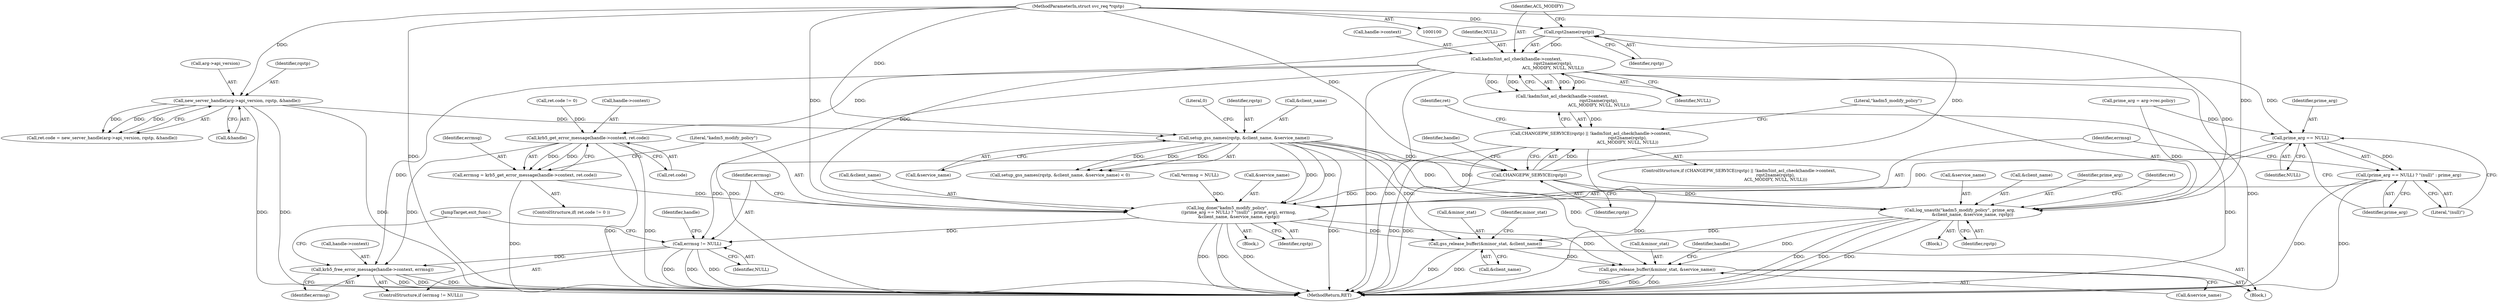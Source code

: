 digraph "0_krb5_83ed75feba32e46f736fcce0d96a0445f29b96c2_15@pointer" {
"1000186" [label="(Call,rqst2name(rqstp))"];
"1000179" [label="(Call,CHANGEPW_SERVICE(rqstp))"];
"1000156" [label="(Call,setup_gss_names(rqstp, &client_name, &service_name))"];
"1000129" [label="(Call,new_server_handle(arg->api_version, rqstp, &handle))"];
"1000102" [label="(MethodParameterIn,struct svc_req *rqstp)"];
"1000182" [label="(Call,kadm5int_acl_check(handle->context,\n                                                       rqst2name(rqstp),\n                                                       ACL_MODIFY, NULL, NULL))"];
"1000181" [label="(Call,!kadm5int_acl_check(handle->context,\n                                                       rqst2name(rqstp),\n                                                       ACL_MODIFY, NULL, NULL))"];
"1000178" [label="(Call,CHANGEPW_SERVICE(rqstp) || !kadm5int_acl_check(handle->context,\n                                                       rqst2name(rqstp),\n                                                       ACL_MODIFY, NULL, NULL))"];
"1000230" [label="(Call,krb5_get_error_message(handle->context, ret.code))"];
"1000228" [label="(Call,errmsg = krb5_get_error_message(handle->context, ret.code))"];
"1000237" [label="(Call,log_done(\"kadm5_modify_policy\",\n                 ((prime_arg == NULL) ? \"(null)\" : prime_arg), errmsg,\n                 &client_name, &service_name, rqstp))"];
"1000252" [label="(Call,errmsg != NULL)"];
"1000255" [label="(Call,krb5_free_error_message(handle->context, errmsg))"];
"1000261" [label="(Call,gss_release_buffer(&minor_stat, &client_name))"];
"1000266" [label="(Call,gss_release_buffer(&minor_stat, &service_name))"];
"1000240" [label="(Call,prime_arg == NULL)"];
"1000239" [label="(Call,(prime_arg == NULL) ? \"(null)\" : prime_arg)"];
"1000192" [label="(Call,log_unauth(\"kadm5_modify_policy\", prime_arg,\n                   &client_name, &service_name, rqstp))"];
"1000191" [label="(Block,)"];
"1000197" [label="(Call,&service_name)"];
"1000177" [label="(ControlStructure,if (CHANGEPW_SERVICE(rqstp) || !kadm5int_acl_check(handle->context,\n                                                       rqst2name(rqstp),\n                                                       ACL_MODIFY, NULL, NULL)))"];
"1000260" [label="(JumpTarget,exit_func:)"];
"1000241" [label="(Identifier,prime_arg)"];
"1000243" [label="(Literal,\"(null)\")"];
"1000254" [label="(Identifier,NULL)"];
"1000276" [label="(MethodReturn,RET)"];
"1000231" [label="(Call,handle->context)"];
"1000242" [label="(Identifier,NULL)"];
"1000230" [label="(Call,krb5_get_error_message(handle->context, ret.code))"];
"1000223" [label="(Call,ret.code != 0)"];
"1000229" [label="(Identifier,errmsg)"];
"1000183" [label="(Call,handle->context)"];
"1000237" [label="(Call,log_done(\"kadm5_modify_policy\",\n                 ((prime_arg == NULL) ? \"(null)\" : prime_arg), errmsg,\n                 &client_name, &service_name, rqstp))"];
"1000269" [label="(Call,&service_name)"];
"1000251" [label="(ControlStructure,if (errmsg != NULL))"];
"1000245" [label="(Identifier,errmsg)"];
"1000195" [label="(Call,&client_name)"];
"1000179" [label="(Call,CHANGEPW_SERVICE(rqstp))"];
"1000170" [label="(Call,prime_arg = arg->rec.policy)"];
"1000222" [label="(ControlStructure,if( ret.code != 0 ))"];
"1000180" [label="(Identifier,rqstp)"];
"1000194" [label="(Identifier,prime_arg)"];
"1000256" [label="(Call,handle->context)"];
"1000192" [label="(Call,log_unauth(\"kadm5_modify_policy\", prime_arg,\n                   &client_name, &service_name, rqstp))"];
"1000266" [label="(Call,gss_release_buffer(&minor_stat, &service_name))"];
"1000160" [label="(Call,&service_name)"];
"1000187" [label="(Identifier,rqstp)"];
"1000125" [label="(Call,ret.code = new_server_handle(arg->api_version, rqstp, &handle))"];
"1000206" [label="(Block,)"];
"1000248" [label="(Call,&service_name)"];
"1000252" [label="(Call,errmsg != NULL)"];
"1000158" [label="(Call,&client_name)"];
"1000262" [label="(Call,&minor_stat)"];
"1000133" [label="(Identifier,rqstp)"];
"1000209" [label="(Identifier,ret)"];
"1000186" [label="(Call,rqst2name(rqstp))"];
"1000103" [label="(Block,)"];
"1000181" [label="(Call,!kadm5int_acl_check(handle->context,\n                                                       rqst2name(rqstp),\n                                                       ACL_MODIFY, NULL, NULL))"];
"1000193" [label="(Literal,\"kadm5_modify_policy\")"];
"1000244" [label="(Identifier,prime_arg)"];
"1000253" [label="(Identifier,errmsg)"];
"1000178" [label="(Call,CHANGEPW_SERVICE(rqstp) || !kadm5int_acl_check(handle->context,\n                                                       rqst2name(rqstp),\n                                                       ACL_MODIFY, NULL, NULL))"];
"1000264" [label="(Call,&client_name)"];
"1000190" [label="(Identifier,NULL)"];
"1000199" [label="(Identifier,rqstp)"];
"1000267" [label="(Call,&minor_stat)"];
"1000246" [label="(Call,&client_name)"];
"1000261" [label="(Call,gss_release_buffer(&minor_stat, &client_name))"];
"1000129" [label="(Call,new_server_handle(arg->api_version, rqstp, &handle))"];
"1000240" [label="(Call,prime_arg == NULL)"];
"1000162" [label="(Literal,0)"];
"1000202" [label="(Identifier,ret)"];
"1000188" [label="(Identifier,ACL_MODIFY)"];
"1000155" [label="(Call,setup_gss_names(rqstp, &client_name, &service_name) < 0)"];
"1000102" [label="(MethodParameterIn,struct svc_req *rqstp)"];
"1000130" [label="(Call,arg->api_version)"];
"1000157" [label="(Identifier,rqstp)"];
"1000134" [label="(Call,&handle)"];
"1000156" [label="(Call,setup_gss_names(rqstp, &client_name, &service_name))"];
"1000228" [label="(Call,errmsg = krb5_get_error_message(handle->context, ret.code))"];
"1000259" [label="(Identifier,errmsg)"];
"1000184" [label="(Identifier,handle)"];
"1000234" [label="(Call,ret.code)"];
"1000189" [label="(Identifier,NULL)"];
"1000238" [label="(Literal,\"kadm5_modify_policy\")"];
"1000255" [label="(Call,krb5_free_error_message(handle->context, errmsg))"];
"1000250" [label="(Identifier,rqstp)"];
"1000117" [label="(Call,*errmsg = NULL)"];
"1000182" [label="(Call,kadm5int_acl_check(handle->context,\n                                                       rqst2name(rqstp),\n                                                       ACL_MODIFY, NULL, NULL))"];
"1000272" [label="(Identifier,handle)"];
"1000257" [label="(Identifier,handle)"];
"1000268" [label="(Identifier,minor_stat)"];
"1000239" [label="(Call,(prime_arg == NULL) ? \"(null)\" : prime_arg)"];
"1000186" -> "1000182"  [label="AST: "];
"1000186" -> "1000187"  [label="CFG: "];
"1000187" -> "1000186"  [label="AST: "];
"1000188" -> "1000186"  [label="CFG: "];
"1000186" -> "1000182"  [label="DDG: "];
"1000179" -> "1000186"  [label="DDG: "];
"1000102" -> "1000186"  [label="DDG: "];
"1000186" -> "1000192"  [label="DDG: "];
"1000186" -> "1000237"  [label="DDG: "];
"1000179" -> "1000178"  [label="AST: "];
"1000179" -> "1000180"  [label="CFG: "];
"1000180" -> "1000179"  [label="AST: "];
"1000184" -> "1000179"  [label="CFG: "];
"1000178" -> "1000179"  [label="CFG: "];
"1000179" -> "1000178"  [label="DDG: "];
"1000156" -> "1000179"  [label="DDG: "];
"1000102" -> "1000179"  [label="DDG: "];
"1000179" -> "1000192"  [label="DDG: "];
"1000179" -> "1000237"  [label="DDG: "];
"1000156" -> "1000155"  [label="AST: "];
"1000156" -> "1000160"  [label="CFG: "];
"1000157" -> "1000156"  [label="AST: "];
"1000158" -> "1000156"  [label="AST: "];
"1000160" -> "1000156"  [label="AST: "];
"1000162" -> "1000156"  [label="CFG: "];
"1000156" -> "1000276"  [label="DDG: "];
"1000156" -> "1000155"  [label="DDG: "];
"1000156" -> "1000155"  [label="DDG: "];
"1000156" -> "1000155"  [label="DDG: "];
"1000129" -> "1000156"  [label="DDG: "];
"1000102" -> "1000156"  [label="DDG: "];
"1000156" -> "1000192"  [label="DDG: "];
"1000156" -> "1000192"  [label="DDG: "];
"1000156" -> "1000237"  [label="DDG: "];
"1000156" -> "1000237"  [label="DDG: "];
"1000156" -> "1000261"  [label="DDG: "];
"1000156" -> "1000266"  [label="DDG: "];
"1000129" -> "1000125"  [label="AST: "];
"1000129" -> "1000134"  [label="CFG: "];
"1000130" -> "1000129"  [label="AST: "];
"1000133" -> "1000129"  [label="AST: "];
"1000134" -> "1000129"  [label="AST: "];
"1000125" -> "1000129"  [label="CFG: "];
"1000129" -> "1000276"  [label="DDG: "];
"1000129" -> "1000276"  [label="DDG: "];
"1000129" -> "1000276"  [label="DDG: "];
"1000129" -> "1000125"  [label="DDG: "];
"1000129" -> "1000125"  [label="DDG: "];
"1000129" -> "1000125"  [label="DDG: "];
"1000102" -> "1000129"  [label="DDG: "];
"1000102" -> "1000100"  [label="AST: "];
"1000102" -> "1000276"  [label="DDG: "];
"1000102" -> "1000192"  [label="DDG: "];
"1000102" -> "1000237"  [label="DDG: "];
"1000182" -> "1000181"  [label="AST: "];
"1000182" -> "1000190"  [label="CFG: "];
"1000183" -> "1000182"  [label="AST: "];
"1000188" -> "1000182"  [label="AST: "];
"1000189" -> "1000182"  [label="AST: "];
"1000190" -> "1000182"  [label="AST: "];
"1000181" -> "1000182"  [label="CFG: "];
"1000182" -> "1000276"  [label="DDG: "];
"1000182" -> "1000276"  [label="DDG: "];
"1000182" -> "1000276"  [label="DDG: "];
"1000182" -> "1000276"  [label="DDG: "];
"1000182" -> "1000181"  [label="DDG: "];
"1000182" -> "1000181"  [label="DDG: "];
"1000182" -> "1000181"  [label="DDG: "];
"1000182" -> "1000181"  [label="DDG: "];
"1000182" -> "1000230"  [label="DDG: "];
"1000182" -> "1000240"  [label="DDG: "];
"1000182" -> "1000255"  [label="DDG: "];
"1000181" -> "1000178"  [label="AST: "];
"1000178" -> "1000181"  [label="CFG: "];
"1000181" -> "1000276"  [label="DDG: "];
"1000181" -> "1000178"  [label="DDG: "];
"1000178" -> "1000177"  [label="AST: "];
"1000193" -> "1000178"  [label="CFG: "];
"1000209" -> "1000178"  [label="CFG: "];
"1000178" -> "1000276"  [label="DDG: "];
"1000178" -> "1000276"  [label="DDG: "];
"1000178" -> "1000276"  [label="DDG: "];
"1000230" -> "1000228"  [label="AST: "];
"1000230" -> "1000234"  [label="CFG: "];
"1000231" -> "1000230"  [label="AST: "];
"1000234" -> "1000230"  [label="AST: "];
"1000228" -> "1000230"  [label="CFG: "];
"1000230" -> "1000276"  [label="DDG: "];
"1000230" -> "1000276"  [label="DDG: "];
"1000230" -> "1000228"  [label="DDG: "];
"1000230" -> "1000228"  [label="DDG: "];
"1000223" -> "1000230"  [label="DDG: "];
"1000230" -> "1000255"  [label="DDG: "];
"1000228" -> "1000222"  [label="AST: "];
"1000229" -> "1000228"  [label="AST: "];
"1000238" -> "1000228"  [label="CFG: "];
"1000228" -> "1000276"  [label="DDG: "];
"1000228" -> "1000237"  [label="DDG: "];
"1000237" -> "1000206"  [label="AST: "];
"1000237" -> "1000250"  [label="CFG: "];
"1000238" -> "1000237"  [label="AST: "];
"1000239" -> "1000237"  [label="AST: "];
"1000245" -> "1000237"  [label="AST: "];
"1000246" -> "1000237"  [label="AST: "];
"1000248" -> "1000237"  [label="AST: "];
"1000250" -> "1000237"  [label="AST: "];
"1000253" -> "1000237"  [label="CFG: "];
"1000237" -> "1000276"  [label="DDG: "];
"1000237" -> "1000276"  [label="DDG: "];
"1000237" -> "1000276"  [label="DDG: "];
"1000240" -> "1000237"  [label="DDG: "];
"1000117" -> "1000237"  [label="DDG: "];
"1000237" -> "1000252"  [label="DDG: "];
"1000237" -> "1000261"  [label="DDG: "];
"1000237" -> "1000266"  [label="DDG: "];
"1000252" -> "1000251"  [label="AST: "];
"1000252" -> "1000254"  [label="CFG: "];
"1000253" -> "1000252"  [label="AST: "];
"1000254" -> "1000252"  [label="AST: "];
"1000257" -> "1000252"  [label="CFG: "];
"1000260" -> "1000252"  [label="CFG: "];
"1000252" -> "1000276"  [label="DDG: "];
"1000252" -> "1000276"  [label="DDG: "];
"1000252" -> "1000276"  [label="DDG: "];
"1000240" -> "1000252"  [label="DDG: "];
"1000252" -> "1000255"  [label="DDG: "];
"1000255" -> "1000251"  [label="AST: "];
"1000255" -> "1000259"  [label="CFG: "];
"1000256" -> "1000255"  [label="AST: "];
"1000259" -> "1000255"  [label="AST: "];
"1000260" -> "1000255"  [label="CFG: "];
"1000255" -> "1000276"  [label="DDG: "];
"1000255" -> "1000276"  [label="DDG: "];
"1000255" -> "1000276"  [label="DDG: "];
"1000261" -> "1000103"  [label="AST: "];
"1000261" -> "1000264"  [label="CFG: "];
"1000262" -> "1000261"  [label="AST: "];
"1000264" -> "1000261"  [label="AST: "];
"1000268" -> "1000261"  [label="CFG: "];
"1000261" -> "1000276"  [label="DDG: "];
"1000261" -> "1000276"  [label="DDG: "];
"1000192" -> "1000261"  [label="DDG: "];
"1000261" -> "1000266"  [label="DDG: "];
"1000266" -> "1000103"  [label="AST: "];
"1000266" -> "1000269"  [label="CFG: "];
"1000267" -> "1000266"  [label="AST: "];
"1000269" -> "1000266"  [label="AST: "];
"1000272" -> "1000266"  [label="CFG: "];
"1000266" -> "1000276"  [label="DDG: "];
"1000266" -> "1000276"  [label="DDG: "];
"1000266" -> "1000276"  [label="DDG: "];
"1000192" -> "1000266"  [label="DDG: "];
"1000240" -> "1000239"  [label="AST: "];
"1000240" -> "1000242"  [label="CFG: "];
"1000241" -> "1000240"  [label="AST: "];
"1000242" -> "1000240"  [label="AST: "];
"1000243" -> "1000240"  [label="CFG: "];
"1000244" -> "1000240"  [label="CFG: "];
"1000170" -> "1000240"  [label="DDG: "];
"1000240" -> "1000239"  [label="DDG: "];
"1000239" -> "1000243"  [label="CFG: "];
"1000239" -> "1000244"  [label="CFG: "];
"1000243" -> "1000239"  [label="AST: "];
"1000244" -> "1000239"  [label="AST: "];
"1000245" -> "1000239"  [label="CFG: "];
"1000239" -> "1000276"  [label="DDG: "];
"1000239" -> "1000276"  [label="DDG: "];
"1000192" -> "1000191"  [label="AST: "];
"1000192" -> "1000199"  [label="CFG: "];
"1000193" -> "1000192"  [label="AST: "];
"1000194" -> "1000192"  [label="AST: "];
"1000195" -> "1000192"  [label="AST: "];
"1000197" -> "1000192"  [label="AST: "];
"1000199" -> "1000192"  [label="AST: "];
"1000202" -> "1000192"  [label="CFG: "];
"1000192" -> "1000276"  [label="DDG: "];
"1000192" -> "1000276"  [label="DDG: "];
"1000192" -> "1000276"  [label="DDG: "];
"1000170" -> "1000192"  [label="DDG: "];
}
